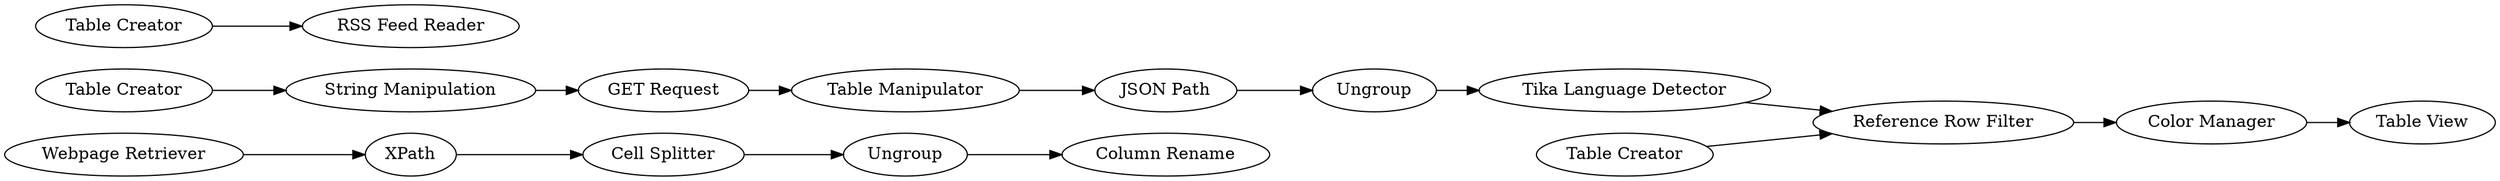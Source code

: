 digraph {
	"336107537722966254_8" [label=Ungroup]
	"336107537722966254_21" [label="Table Creator"]
	"336107537722966254_22" [label="String Manipulation"]
	"336107537722966254_26" [label="Tika Language Detector"]
	"336107537722966254_12" [label="GET Request"]
	"336107537722966254_24" [label="Table Manipulator"]
	"336107537722966254_15" [label=Ungroup]
	"336107537722966254_20" [label="Color Manager"]
	"336107537722966254_17" [label="Table View"]
	"336107537722966254_27" [label="Reference Row Filter"]
	"336107537722966254_14" [label="JSON Path"]
	"336107537722966254_19" [label="Table Creator"]
	"336107537722966254_10" [label=XPath]
	"336107537722966254_18" [label="RSS Feed Reader"]
	"336107537722966254_9" [label="Cell Splitter"]
	"336107537722966254_25" [label="Table Creator"]
	"336107537722966254_7" [label="Webpage Retriever"]
	"336107537722966254_11" [label="Column Rename"]
	"336107537722966254_10" -> "336107537722966254_9"
	"336107537722966254_7" -> "336107537722966254_10"
	"336107537722966254_12" -> "336107537722966254_24"
	"336107537722966254_21" -> "336107537722966254_22"
	"336107537722966254_25" -> "336107537722966254_27"
	"336107537722966254_9" -> "336107537722966254_8"
	"336107537722966254_20" -> "336107537722966254_17"
	"336107537722966254_19" -> "336107537722966254_18"
	"336107537722966254_8" -> "336107537722966254_11"
	"336107537722966254_26" -> "336107537722966254_27"
	"336107537722966254_27" -> "336107537722966254_20"
	"336107537722966254_24" -> "336107537722966254_14"
	"336107537722966254_15" -> "336107537722966254_26"
	"336107537722966254_14" -> "336107537722966254_15"
	"336107537722966254_22" -> "336107537722966254_12"
	rankdir=LR
}

